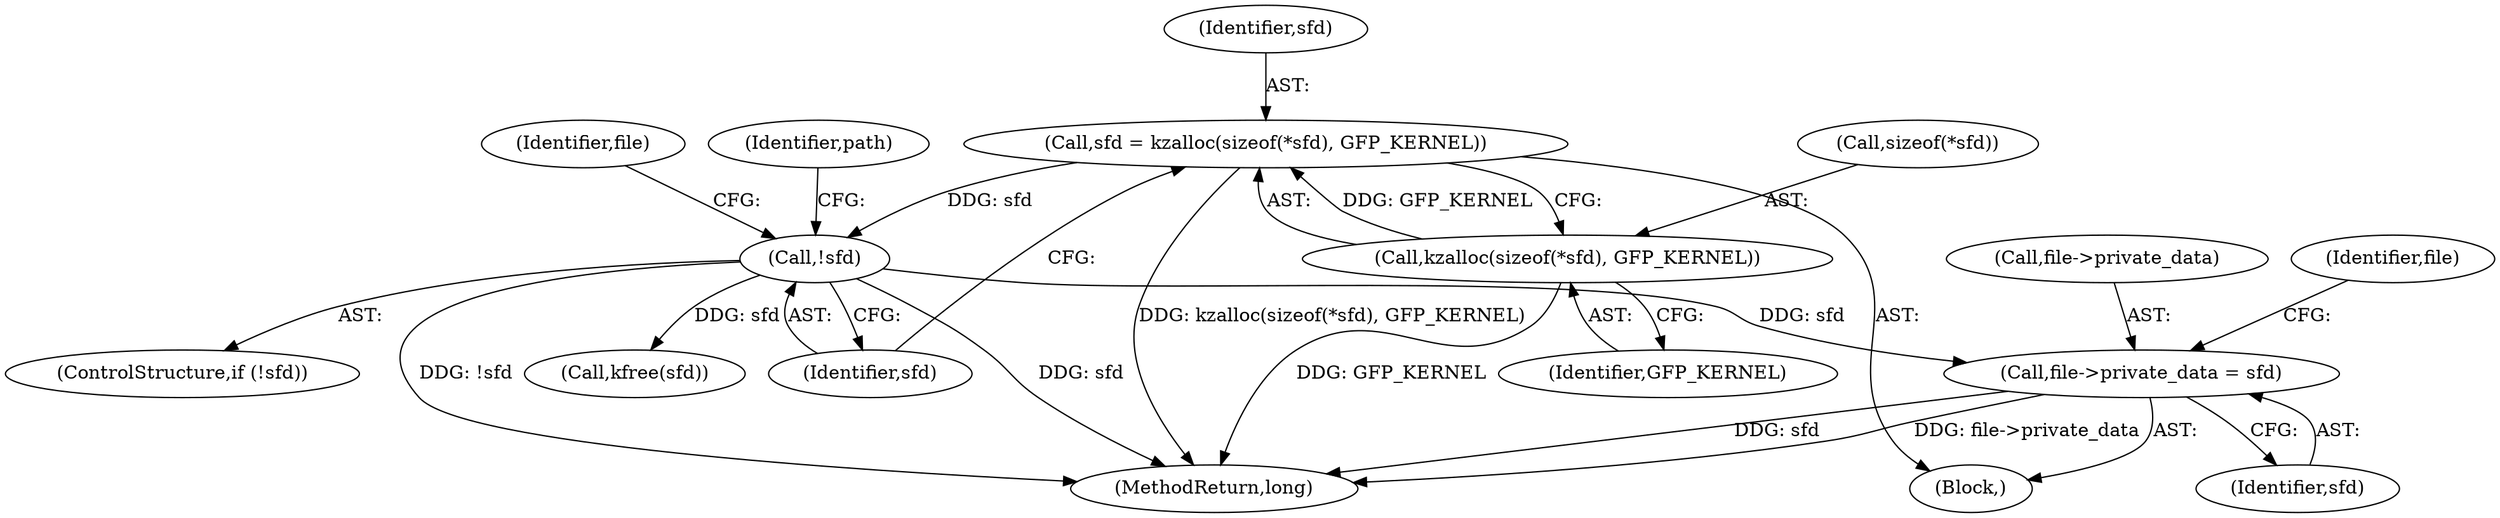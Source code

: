 digraph "0_linux_e1d35d4dc7f089e6c9c080d556feedf9c706f0c7@pointer" {
"1000365" [label="(Call,file->private_data = sfd)"];
"1000329" [label="(Call,!sfd)"];
"1000321" [label="(Call,sfd = kzalloc(sizeof(*sfd), GFP_KERNEL))"];
"1000323" [label="(Call,kzalloc(sizeof(*sfd), GFP_KERNEL))"];
"1000109" [label="(Block,)"];
"1000369" [label="(Identifier,sfd)"];
"1000322" [label="(Identifier,sfd)"];
"1000329" [label="(Call,!sfd)"];
"1000366" [label="(Call,file->private_data)"];
"1000372" [label="(Identifier,file)"];
"1000540" [label="(MethodReturn,long)"];
"1000324" [label="(Call,sizeof(*sfd))"];
"1000359" [label="(Call,kfree(sfd))"];
"1000321" [label="(Call,sfd = kzalloc(sizeof(*sfd), GFP_KERNEL))"];
"1000337" [label="(Identifier,file)"];
"1000323" [label="(Call,kzalloc(sizeof(*sfd), GFP_KERNEL))"];
"1000330" [label="(Identifier,sfd)"];
"1000327" [label="(Identifier,GFP_KERNEL)"];
"1000334" [label="(Identifier,path)"];
"1000328" [label="(ControlStructure,if (!sfd))"];
"1000365" [label="(Call,file->private_data = sfd)"];
"1000365" -> "1000109"  [label="AST: "];
"1000365" -> "1000369"  [label="CFG: "];
"1000366" -> "1000365"  [label="AST: "];
"1000369" -> "1000365"  [label="AST: "];
"1000372" -> "1000365"  [label="CFG: "];
"1000365" -> "1000540"  [label="DDG: sfd"];
"1000365" -> "1000540"  [label="DDG: file->private_data"];
"1000329" -> "1000365"  [label="DDG: sfd"];
"1000329" -> "1000328"  [label="AST: "];
"1000329" -> "1000330"  [label="CFG: "];
"1000330" -> "1000329"  [label="AST: "];
"1000334" -> "1000329"  [label="CFG: "];
"1000337" -> "1000329"  [label="CFG: "];
"1000329" -> "1000540"  [label="DDG: !sfd"];
"1000329" -> "1000540"  [label="DDG: sfd"];
"1000321" -> "1000329"  [label="DDG: sfd"];
"1000329" -> "1000359"  [label="DDG: sfd"];
"1000321" -> "1000109"  [label="AST: "];
"1000321" -> "1000323"  [label="CFG: "];
"1000322" -> "1000321"  [label="AST: "];
"1000323" -> "1000321"  [label="AST: "];
"1000330" -> "1000321"  [label="CFG: "];
"1000321" -> "1000540"  [label="DDG: kzalloc(sizeof(*sfd), GFP_KERNEL)"];
"1000323" -> "1000321"  [label="DDG: GFP_KERNEL"];
"1000323" -> "1000327"  [label="CFG: "];
"1000324" -> "1000323"  [label="AST: "];
"1000327" -> "1000323"  [label="AST: "];
"1000323" -> "1000540"  [label="DDG: GFP_KERNEL"];
}
